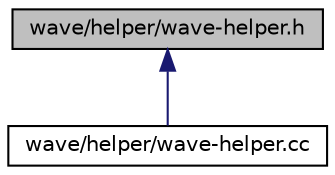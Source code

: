 digraph "wave/helper/wave-helper.h"
{
  edge [fontname="Helvetica",fontsize="10",labelfontname="Helvetica",labelfontsize="10"];
  node [fontname="Helvetica",fontsize="10",shape=record];
  Node1 [label="wave/helper/wave-helper.h",height=0.2,width=0.4,color="black", fillcolor="grey75", style="filled", fontcolor="black"];
  Node1 -> Node2 [dir="back",color="midnightblue",fontsize="10",style="solid"];
  Node2 [label="wave/helper/wave-helper.cc",height=0.2,width=0.4,color="black", fillcolor="white", style="filled",URL="$d2/dec/wave-helper_8cc.html"];
}
